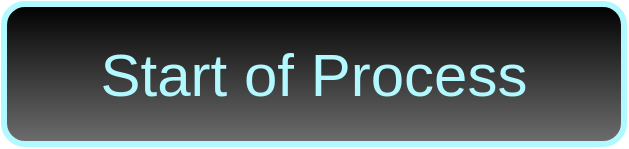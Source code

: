 <mxfile version="22.0.4" type="github">
  <diagram name="Página-1" id="Hry41-xHgYCROxNFoiQR">
    <mxGraphModel dx="2049" dy="668" grid="1" gridSize="10" guides="1" tooltips="1" connect="1" arrows="1" fold="1" page="1" pageScale="1" pageWidth="827" pageHeight="1169" math="0" shadow="0">
      <root>
        <mxCell id="0" />
        <mxCell id="1" parent="0" />
        <mxCell id="BwzqPjI1iRtZFROYLctg-1" value="&lt;font style=&quot;font-size: 30px;&quot; color=&quot;#b2f8ff&quot;&gt;Start of Process&lt;/font&gt;" style="text;html=1;strokeColor=#B2F8FF;fillColor=#000000;align=center;verticalAlign=middle;whiteSpace=wrap;rounded=1;gradientColor=#6E6E6E;strokeWidth=3;perimeterSpacing=2;shadow=0;dashed=0;fontColor=#FFFFFF;" vertex="1" parent="1">
          <mxGeometry x="-568" y="60" width="310" height="70" as="geometry" />
        </mxCell>
      </root>
    </mxGraphModel>
  </diagram>
</mxfile>
